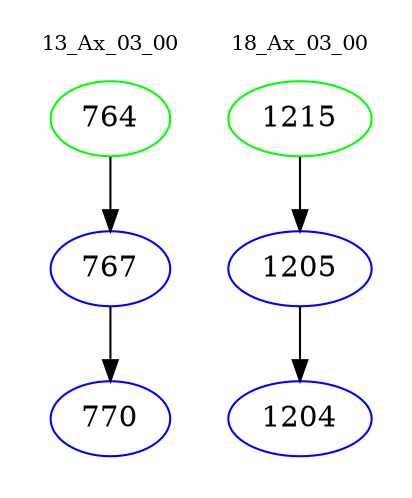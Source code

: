 digraph{
subgraph cluster_0 {
color = white
label = "13_Ax_03_00";
fontsize=10;
T0_764 [label="764", color="green"]
T0_764 -> T0_767 [color="black"]
T0_767 [label="767", color="blue"]
T0_767 -> T0_770 [color="black"]
T0_770 [label="770", color="blue"]
}
subgraph cluster_1 {
color = white
label = "18_Ax_03_00";
fontsize=10;
T1_1215 [label="1215", color="green"]
T1_1215 -> T1_1205 [color="black"]
T1_1205 [label="1205", color="blue"]
T1_1205 -> T1_1204 [color="black"]
T1_1204 [label="1204", color="blue"]
}
}

